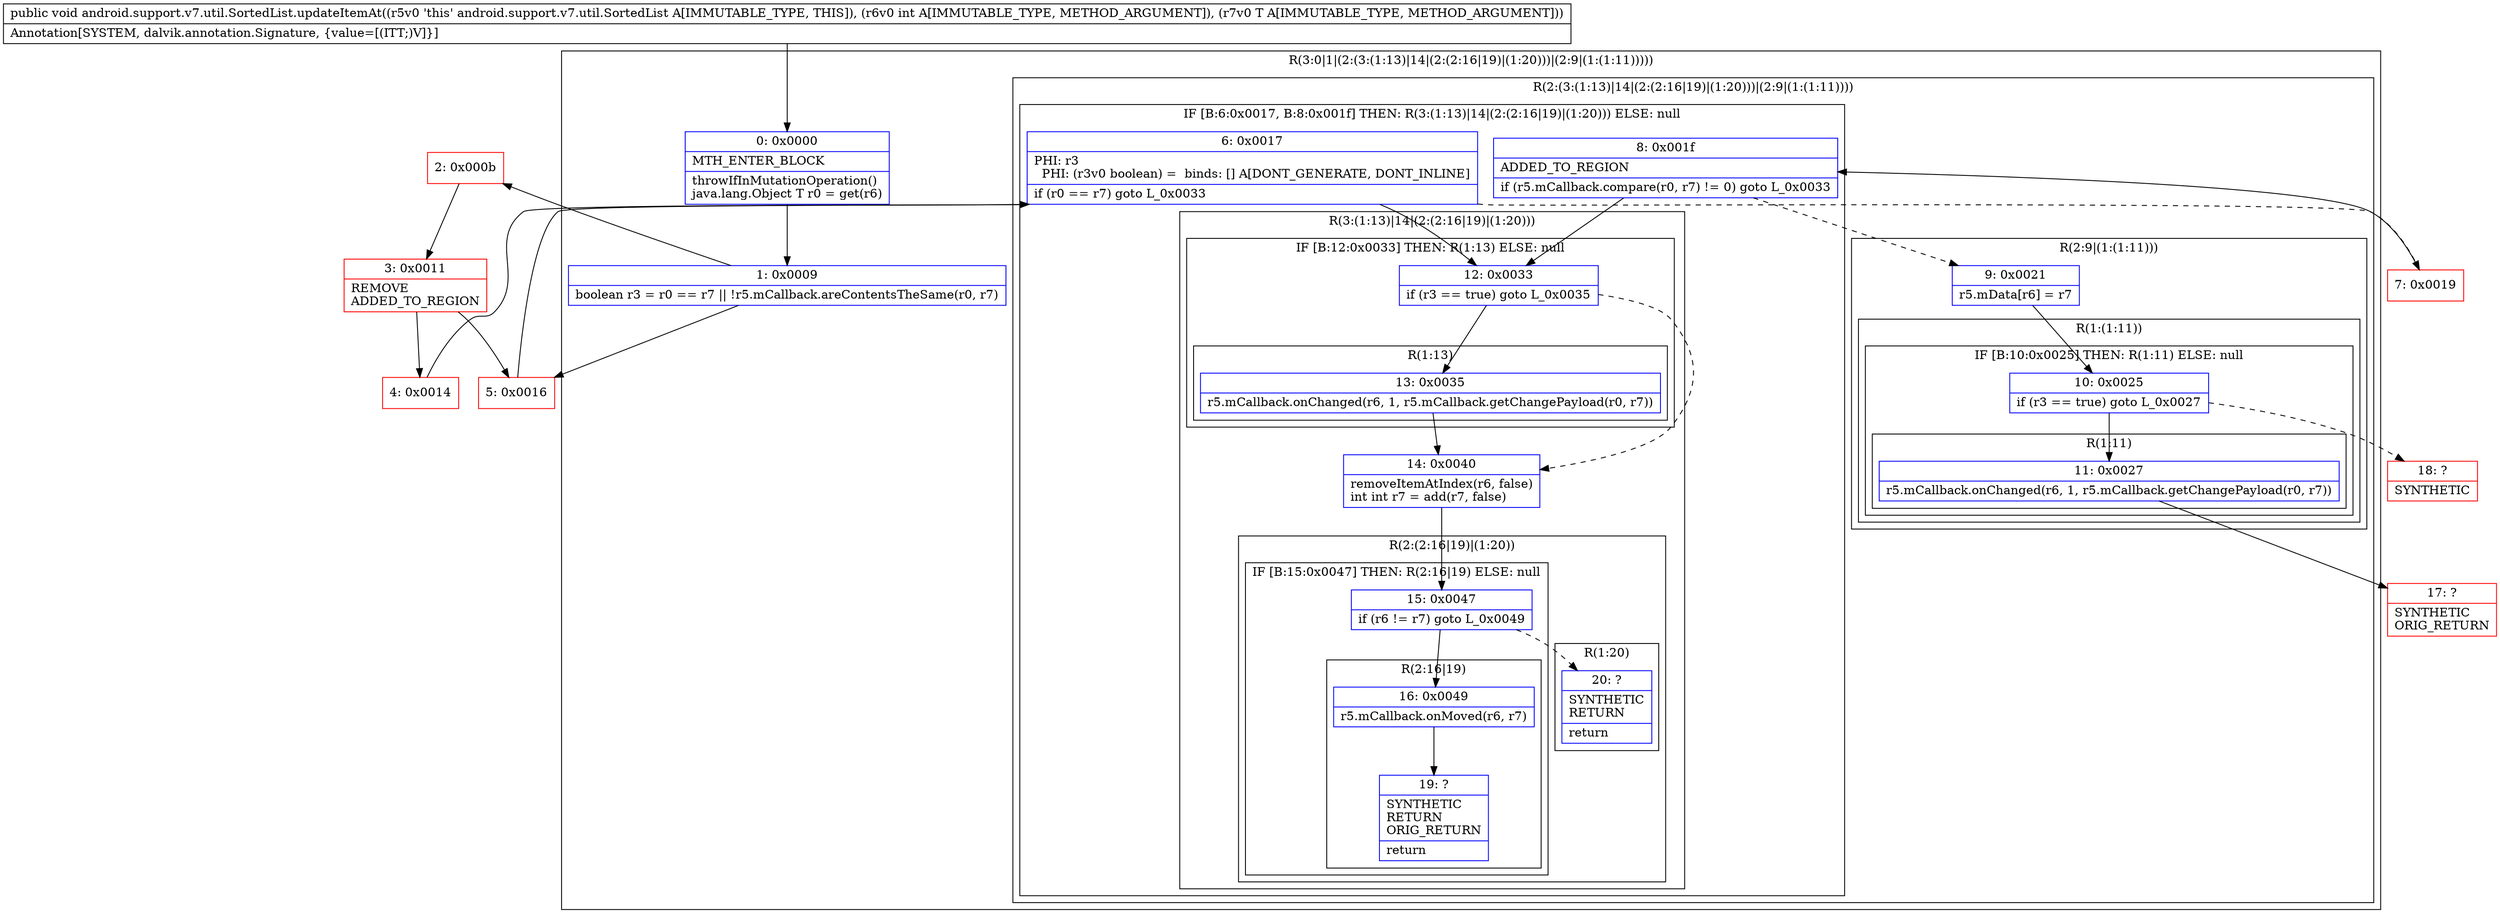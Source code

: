 digraph "CFG forandroid.support.v7.util.SortedList.updateItemAt(ILjava\/lang\/Object;)V" {
subgraph cluster_Region_2087228030 {
label = "R(3:0|1|(2:(3:(1:13)|14|(2:(2:16|19)|(1:20)))|(2:9|(1:(1:11)))))";
node [shape=record,color=blue];
Node_0 [shape=record,label="{0\:\ 0x0000|MTH_ENTER_BLOCK\l|throwIfInMutationOperation()\ljava.lang.Object T r0 = get(r6)\l}"];
Node_1 [shape=record,label="{1\:\ 0x0009|boolean r3 = r0 == r7 \|\| !r5.mCallback.areContentsTheSame(r0, r7)\l}"];
subgraph cluster_Region_295693555 {
label = "R(2:(3:(1:13)|14|(2:(2:16|19)|(1:20)))|(2:9|(1:(1:11))))";
node [shape=record,color=blue];
subgraph cluster_IfRegion_1143604336 {
label = "IF [B:6:0x0017, B:8:0x001f] THEN: R(3:(1:13)|14|(2:(2:16|19)|(1:20))) ELSE: null";
node [shape=record,color=blue];
Node_6 [shape=record,label="{6\:\ 0x0017|PHI: r3 \l  PHI: (r3v0 boolean) =  binds: [] A[DONT_GENERATE, DONT_INLINE]\l|if (r0 == r7) goto L_0x0033\l}"];
Node_8 [shape=record,label="{8\:\ 0x001f|ADDED_TO_REGION\l|if (r5.mCallback.compare(r0, r7) != 0) goto L_0x0033\l}"];
subgraph cluster_Region_1250747112 {
label = "R(3:(1:13)|14|(2:(2:16|19)|(1:20)))";
node [shape=record,color=blue];
subgraph cluster_IfRegion_1375326867 {
label = "IF [B:12:0x0033] THEN: R(1:13) ELSE: null";
node [shape=record,color=blue];
Node_12 [shape=record,label="{12\:\ 0x0033|if (r3 == true) goto L_0x0035\l}"];
subgraph cluster_Region_69298388 {
label = "R(1:13)";
node [shape=record,color=blue];
Node_13 [shape=record,label="{13\:\ 0x0035|r5.mCallback.onChanged(r6, 1, r5.mCallback.getChangePayload(r0, r7))\l}"];
}
}
Node_14 [shape=record,label="{14\:\ 0x0040|removeItemAtIndex(r6, false)\lint int r7 = add(r7, false)\l}"];
subgraph cluster_Region_1637362748 {
label = "R(2:(2:16|19)|(1:20))";
node [shape=record,color=blue];
subgraph cluster_IfRegion_1899553303 {
label = "IF [B:15:0x0047] THEN: R(2:16|19) ELSE: null";
node [shape=record,color=blue];
Node_15 [shape=record,label="{15\:\ 0x0047|if (r6 != r7) goto L_0x0049\l}"];
subgraph cluster_Region_1858788329 {
label = "R(2:16|19)";
node [shape=record,color=blue];
Node_16 [shape=record,label="{16\:\ 0x0049|r5.mCallback.onMoved(r6, r7)\l}"];
Node_19 [shape=record,label="{19\:\ ?|SYNTHETIC\lRETURN\lORIG_RETURN\l|return\l}"];
}
}
subgraph cluster_Region_1998653844 {
label = "R(1:20)";
node [shape=record,color=blue];
Node_20 [shape=record,label="{20\:\ ?|SYNTHETIC\lRETURN\l|return\l}"];
}
}
}
}
subgraph cluster_Region_1114212654 {
label = "R(2:9|(1:(1:11)))";
node [shape=record,color=blue];
Node_9 [shape=record,label="{9\:\ 0x0021|r5.mData[r6] = r7\l}"];
subgraph cluster_Region_746528228 {
label = "R(1:(1:11))";
node [shape=record,color=blue];
subgraph cluster_IfRegion_1164203352 {
label = "IF [B:10:0x0025] THEN: R(1:11) ELSE: null";
node [shape=record,color=blue];
Node_10 [shape=record,label="{10\:\ 0x0025|if (r3 == true) goto L_0x0027\l}"];
subgraph cluster_Region_1765426856 {
label = "R(1:11)";
node [shape=record,color=blue];
Node_11 [shape=record,label="{11\:\ 0x0027|r5.mCallback.onChanged(r6, 1, r5.mCallback.getChangePayload(r0, r7))\l}"];
}
}
}
}
}
}
Node_2 [shape=record,color=red,label="{2\:\ 0x000b}"];
Node_3 [shape=record,color=red,label="{3\:\ 0x0011|REMOVE\lADDED_TO_REGION\l}"];
Node_4 [shape=record,color=red,label="{4\:\ 0x0014}"];
Node_5 [shape=record,color=red,label="{5\:\ 0x0016}"];
Node_7 [shape=record,color=red,label="{7\:\ 0x0019}"];
Node_17 [shape=record,color=red,label="{17\:\ ?|SYNTHETIC\lORIG_RETURN\l}"];
Node_18 [shape=record,color=red,label="{18\:\ ?|SYNTHETIC\l}"];
MethodNode[shape=record,label="{public void android.support.v7.util.SortedList.updateItemAt((r5v0 'this' android.support.v7.util.SortedList A[IMMUTABLE_TYPE, THIS]), (r6v0 int A[IMMUTABLE_TYPE, METHOD_ARGUMENT]), (r7v0 T A[IMMUTABLE_TYPE, METHOD_ARGUMENT]))  | Annotation[SYSTEM, dalvik.annotation.Signature, \{value=[(ITT;)V]\}]\l}"];
MethodNode -> Node_0;
Node_0 -> Node_1;
Node_1 -> Node_2;
Node_1 -> Node_5;
Node_6 -> Node_7[style=dashed];
Node_6 -> Node_12;
Node_8 -> Node_9[style=dashed];
Node_8 -> Node_12;
Node_12 -> Node_13;
Node_12 -> Node_14[style=dashed];
Node_13 -> Node_14;
Node_14 -> Node_15;
Node_15 -> Node_16;
Node_15 -> Node_20[style=dashed];
Node_16 -> Node_19;
Node_9 -> Node_10;
Node_10 -> Node_11;
Node_10 -> Node_18[style=dashed];
Node_11 -> Node_17;
Node_2 -> Node_3;
Node_3 -> Node_4;
Node_3 -> Node_5;
Node_4 -> Node_6;
Node_5 -> Node_6;
Node_7 -> Node_8;
}

